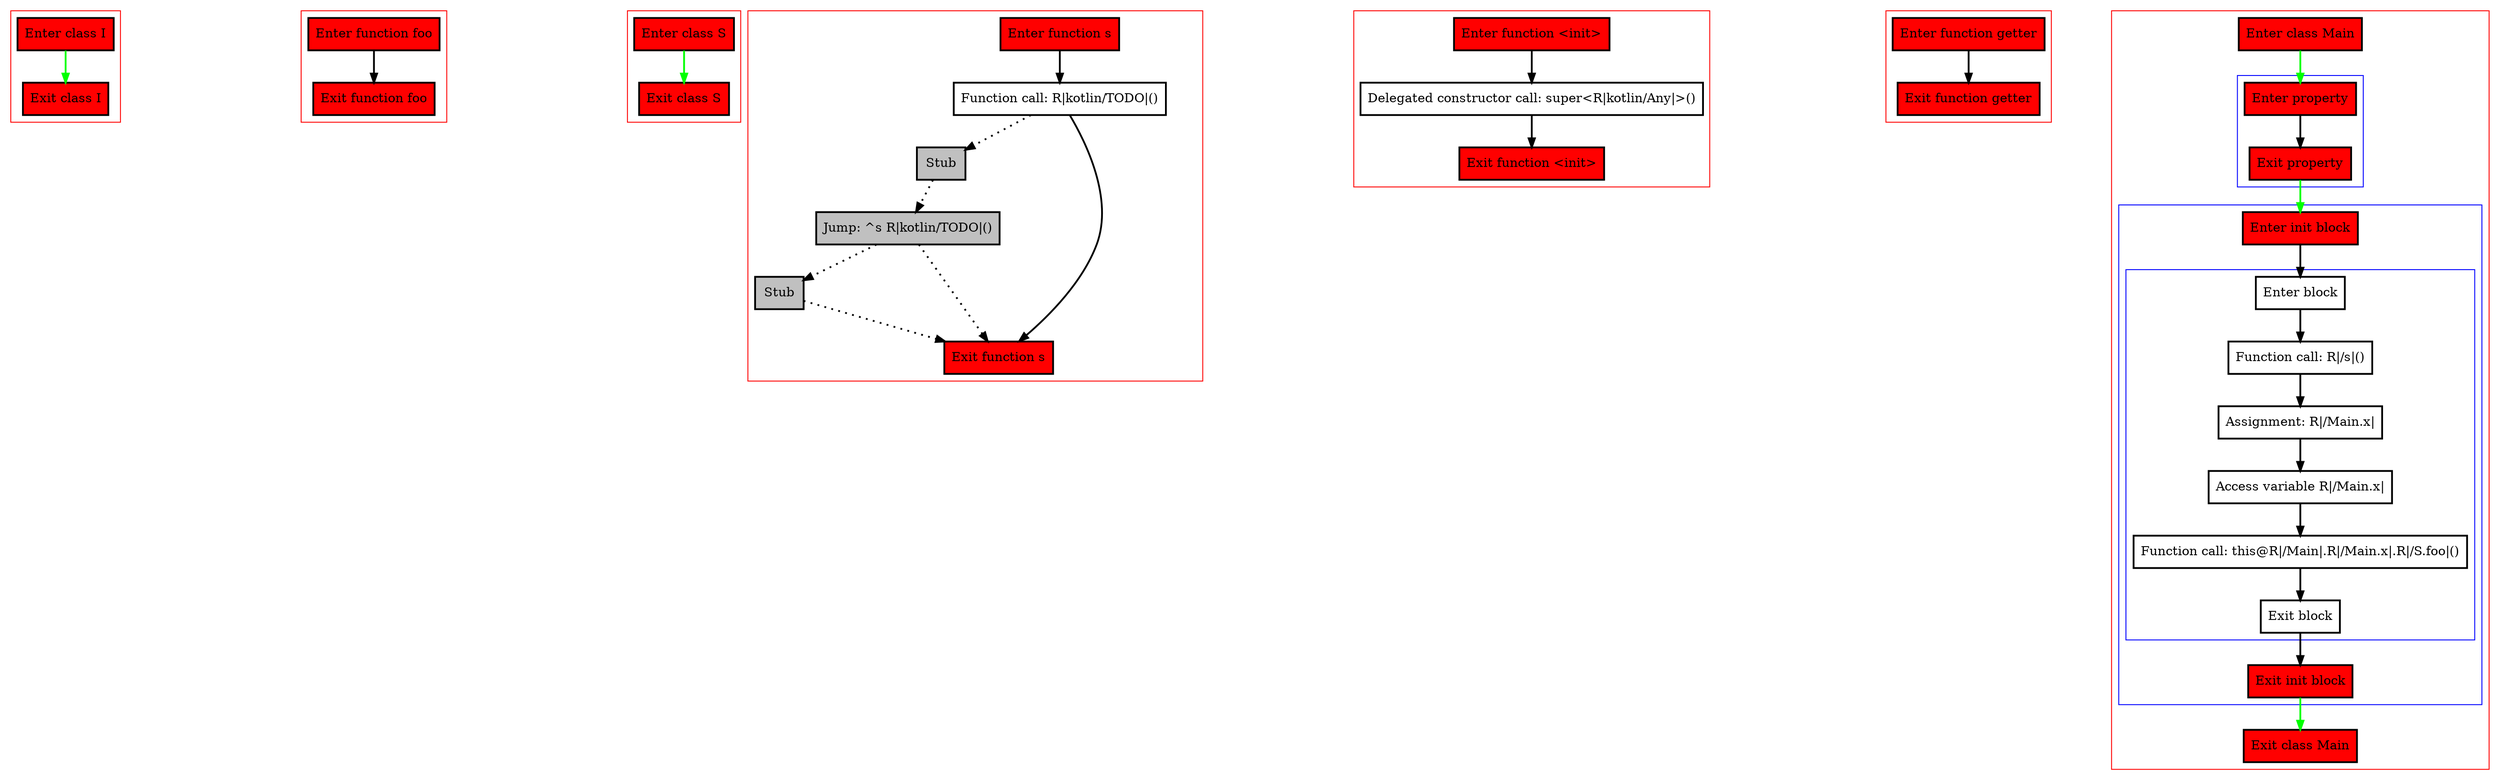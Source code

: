 digraph smartCastInInit_kt {
    graph [nodesep=3]
    node [shape=box penwidth=2]
    edge [penwidth=2]

    subgraph cluster_0 {
        color=red
        0 [label="Enter class I" style="filled" fillcolor=red];
        1 [label="Exit class I" style="filled" fillcolor=red];
    }
    0 -> {1} [color=green];

    subgraph cluster_1 {
        color=red
        2 [label="Enter function foo" style="filled" fillcolor=red];
        3 [label="Exit function foo" style="filled" fillcolor=red];
    }
    2 -> {3};

    subgraph cluster_2 {
        color=red
        4 [label="Enter class S" style="filled" fillcolor=red];
        5 [label="Exit class S" style="filled" fillcolor=red];
    }
    4 -> {5} [color=green];

    subgraph cluster_3 {
        color=red
        6 [label="Enter function s" style="filled" fillcolor=red];
        8 [label="Function call: R|kotlin/TODO|()"];
        9 [label="Stub" style="filled" fillcolor=gray];
        10 [label="Jump: ^s R|kotlin/TODO|()" style="filled" fillcolor=gray];
        11 [label="Stub" style="filled" fillcolor=gray];
        7 [label="Exit function s" style="filled" fillcolor=red];
    }
    6 -> {8};
    8 -> {7};
    8 -> {9} [style=dotted];
    9 -> {10} [style=dotted];
    10 -> {7 11} [style=dotted];
    11 -> {7} [style=dotted];

    subgraph cluster_4 {
        color=red
        12 [label="Enter function <init>" style="filled" fillcolor=red];
        14 [label="Delegated constructor call: super<R|kotlin/Any|>()"];
        13 [label="Exit function <init>" style="filled" fillcolor=red];
    }
    12 -> {14};
    14 -> {13};

    subgraph cluster_5 {
        color=red
        15 [label="Enter function getter" style="filled" fillcolor=red];
        16 [label="Exit function getter" style="filled" fillcolor=red];
    }
    15 -> {16};

    subgraph cluster_6 {
        color=red
        27 [label="Enter class Main" style="filled" fillcolor=red];
        subgraph cluster_7 {
            color=blue
            17 [label="Enter property" style="filled" fillcolor=red];
            18 [label="Exit property" style="filled" fillcolor=red];
        }
        subgraph cluster_8 {
            color=blue
            19 [label="Enter init block" style="filled" fillcolor=red];
            subgraph cluster_9 {
                color=blue
                21 [label="Enter block"];
                22 [label="Function call: R|/s|()"];
                23 [label="Assignment: R|/Main.x|"];
                24 [label="Access variable R|/Main.x|"];
                25 [label="Function call: this@R|/Main|.R|/Main.x|.R|/S.foo|()"];
                26 [label="Exit block"];
            }
            20 [label="Exit init block" style="filled" fillcolor=red];
        }
        28 [label="Exit class Main" style="filled" fillcolor=red];
    }
    27 -> {17} [color=green];
    17 -> {18};
    18 -> {19} [color=green];
    19 -> {21};
    20 -> {28} [color=green];
    21 -> {22};
    22 -> {23};
    23 -> {24};
    24 -> {25};
    25 -> {26};
    26 -> {20};

}
